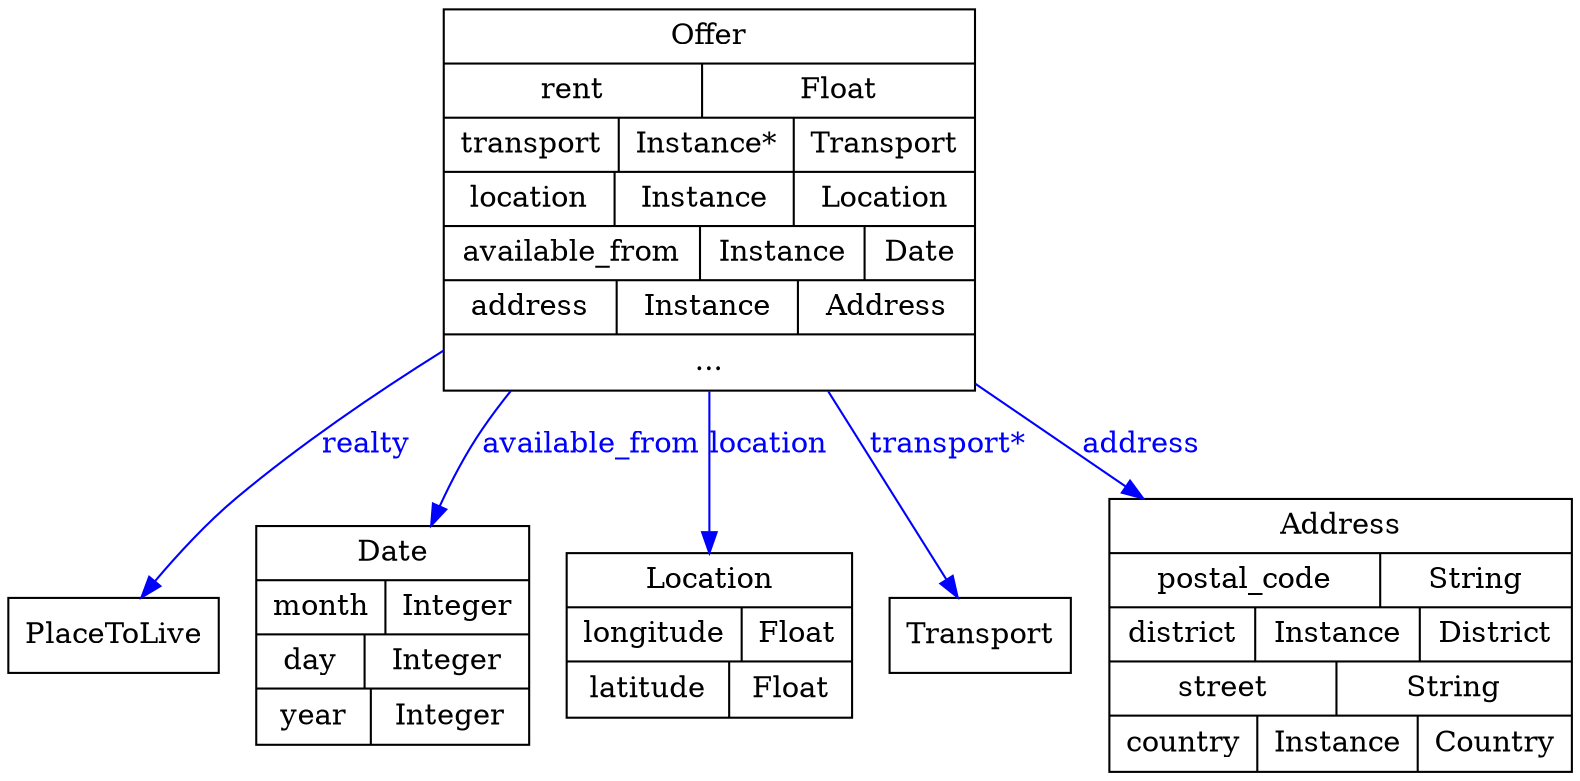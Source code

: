 digraph house {
	node [label="\N"];
	graph [bb="0,0,616,370"];
	PlaceToLive [label=PlaceToLive, shape=box, color="0.0,0.0,0.0", fontcolor="0.0,0.0,0.0", pos="42,66", width="1.1667", height="0.5"];
	Date [label="{Date|{month|Integer}|{day|Integer}|{year|Integer}}", shape=record, color="0.0,0.0,0.0", fontcolor="0.0,0.0,0.0", pos="154,66", rects="101.5,92,206.5,118 101.5,66,152.5,92 152.5,66,206.5,92 101.5,40,144.5,66 144.5,40,206.5,66 101.5,14,146.5,40 146.5,14,206.5,40", width="1.4444", height="1.4583"];
	Location [label="{Location|{longitude|Float}|{latitude|Float}}", shape=record, color="0.0,0.0,0.0", fontcolor="0.0,0.0,0.0", pos="279,66", rects="223.5,79,334.5,105 223.5,53,290.5,79 290.5,53,334.5,79 223.5,27,285.5,53 285.5,27,334.5,53", width="1.5278", height="1.0972"];
	Offer [label="{Offer|{rent|Float}|{transport|Instance*|{Transport}}|{location|Instance|{Location}}|{available_from|Instance|{Date}}|{address|Instance\
|{Address}}|{...}}", shape=record, color="0.0,0.0,0.0", fontcolor="0.0,0.0,0.0", pos="279,278", rects="178,343,380,369 178,317,275,343 275,317,380,343 178,291,242,317 242,291,310,317 310,291,379,317 178,265,243,291 243,265,310,291 \
310,265,380,291 178,239,277,265 277,239,338,265 338,239,380,265 178,213,243,239 243,213,312,239 312,213,380,239 178,187,380,213", width="2.8056", height="2.5417"];
	Transport [label=Transport, shape=box, color="0.0,0.0,0.0", fontcolor="0.0,0.0,0.0", pos="386,66", width="0.94444", height="0.5"];
	Address [label="{Address|{postal_code|String}|{district|Instance|{District}}|{street|String}|{country|Instance|{Country}}}", shape=record, color="0.0,0.0,0.0", fontcolor="0.0,0.0,0.0", pos="527,66", rects="438,105,616,131 438,79,543,105 543,79,616,105 438,53,494,79 494,53,557,79 557,53,616,79 438,27,525,53 525,27,616,53 438,1,495,27\
 495,1,556,27 556,1,616,27", width="2.4722", height="1.8194"];
	Offer -> Transport [style=filled, label="transport*", color="0.6666667,1.0,1.0", fontcolor="0.6666667,1.0,1.0", pos="e,376.9,84.029 325,186.86 342.12,152.93 360.3,116.93 372.31,93.132", lp="369.5,159"];
	Offer -> Location [style=filled, label=location, color="0.6666667,1.0,1.0", fontcolor="0.6666667,1.0,1.0", pos="e,279,105.15 279,186.86 279,162.27 279,136.59 279,115.25", lp="301,159"];
	Offer -> Date [style=filled, label=available_from, color="0.6666667,1.0,1.0", fontcolor="0.6666667,1.0,1.0", pos="e,169.92,118.25 203.48,186.74 199.39,180.54 195.52,174.26 192,168 184.99,155.55 178.8,141.55 173.56,128", lp="233.5,159"];
	Offer -> Address [style=filled, label=address, color="0.6666667,1.0,1.0", fontcolor="0.6666667,1.0,1.0", pos="e,450.79,131.15 380.23,191.47 401.13,173.6 422.93,154.97 443.13,137.7", lp="445.5,159"];
	Offer -> PlaceToLive [style=filled, label=realty, color="0.6666667,1.0,1.0", fontcolor="0.6666667,1.0,1.0", pos="e,54.108,84.059 177.67,205.78 149.06,183.48 118.74,157.93 93,132 80.983,119.89 69.225,104.95 60.033,92.346", lp="146.5,159"];
}
